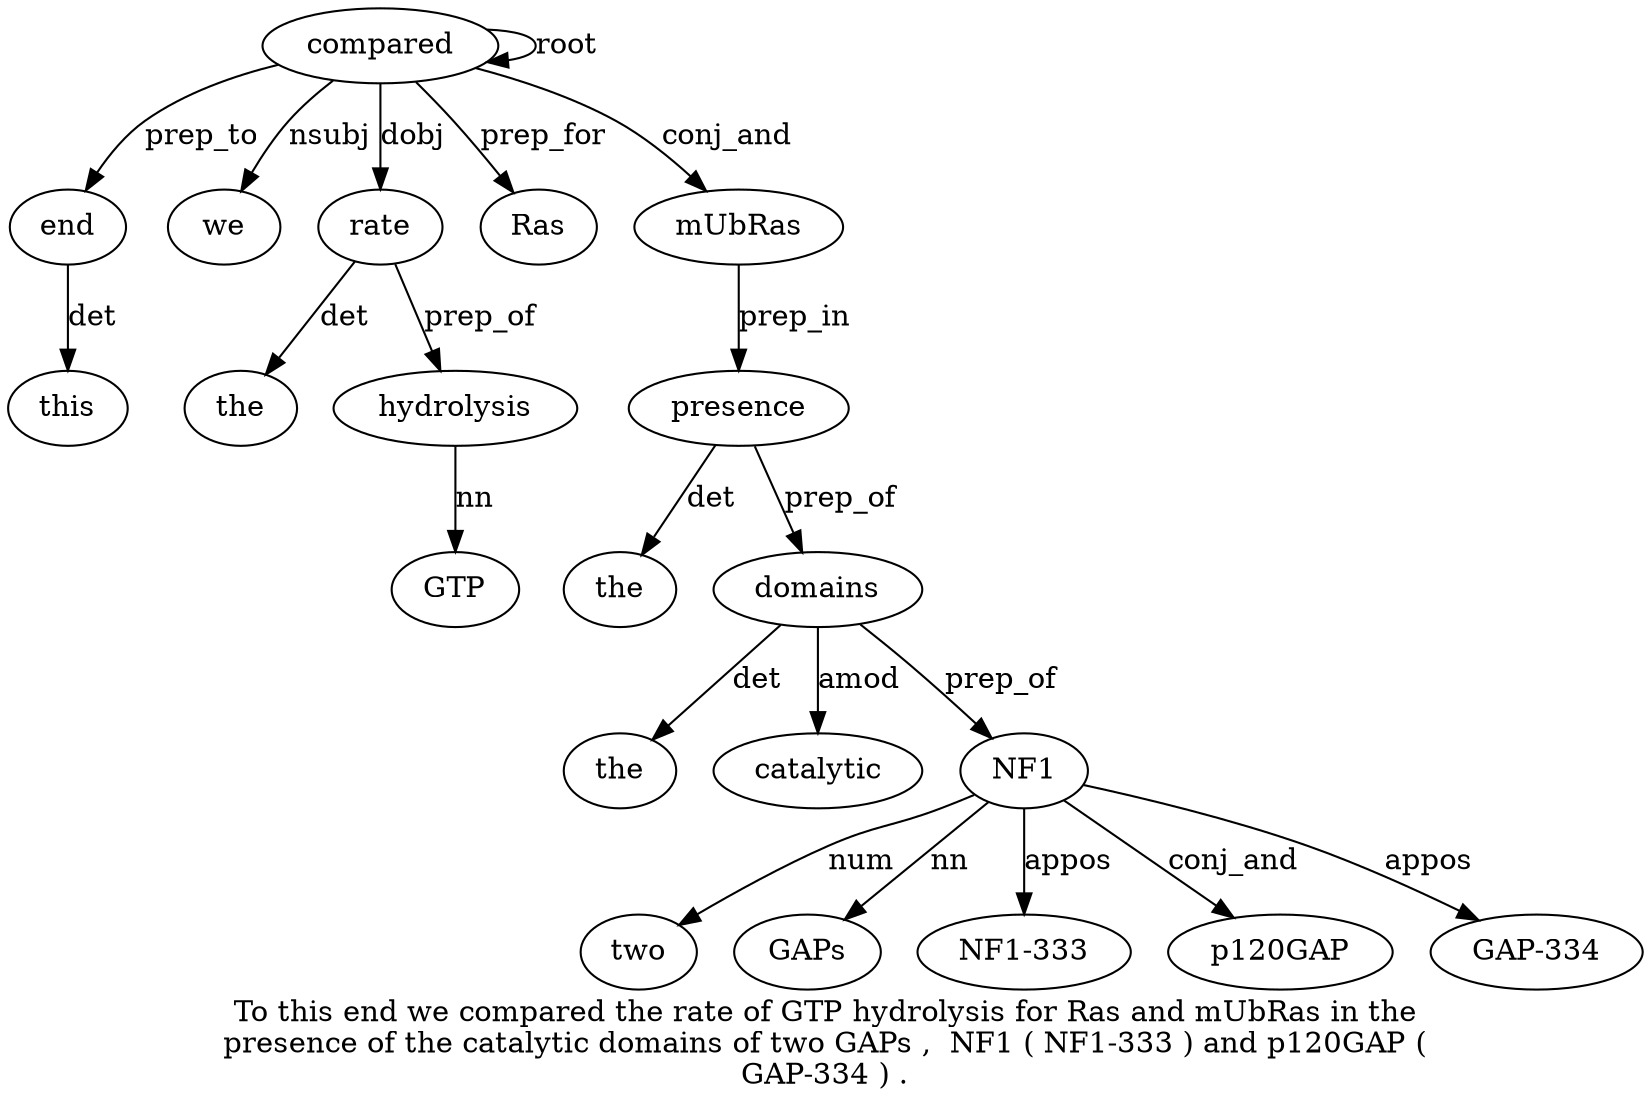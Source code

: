 digraph "To this end we compared the rate of GTP hydrolysis for Ras and mUbRas in the presence of the catalytic domains of two GAPs ,  NF1 ( NF1-333 ) and p120GAP ( GAP-334 ) ." {
label="To this end we compared the rate of GTP hydrolysis for Ras and mUbRas in the
presence of the catalytic domains of two GAPs ,  NF1 ( NF1-333 ) and p120GAP (
GAP-334 ) .";
end3 [style=filled, fillcolor=white, label=end];
this2 [style=filled, fillcolor=white, label=this];
end3 -> this2  [label=det];
compared5 [style=filled, fillcolor=white, label=compared];
compared5 -> end3  [label=prep_to];
we4 [style=filled, fillcolor=white, label=we];
compared5 -> we4  [label=nsubj];
compared5 -> compared5  [label=root];
rate7 [style=filled, fillcolor=white, label=rate];
the6 [style=filled, fillcolor=white, label=the];
rate7 -> the6  [label=det];
compared5 -> rate7  [label=dobj];
hydrolysis10 [style=filled, fillcolor=white, label=hydrolysis];
GTP9 [style=filled, fillcolor=white, label=GTP];
hydrolysis10 -> GTP9  [label=nn];
rate7 -> hydrolysis10  [label=prep_of];
Ras12 [style=filled, fillcolor=white, label=Ras];
compared5 -> Ras12  [label=prep_for];
mUbRas14 [style=filled, fillcolor=white, label=mUbRas];
compared5 -> mUbRas14  [label=conj_and];
presence17 [style=filled, fillcolor=white, label=presence];
the16 [style=filled, fillcolor=white, label=the];
presence17 -> the16  [label=det];
mUbRas14 -> presence17  [label=prep_in];
domains21 [style=filled, fillcolor=white, label=domains];
the19 [style=filled, fillcolor=white, label=the];
domains21 -> the19  [label=det];
catalytic20 [style=filled, fillcolor=white, label=catalytic];
domains21 -> catalytic20  [label=amod];
presence17 -> domains21  [label=prep_of];
NF126 [style=filled, fillcolor=white, label=NF1];
two23 [style=filled, fillcolor=white, label=two];
NF126 -> two23  [label=num];
GAPs24 [style=filled, fillcolor=white, label=GAPs];
NF126 -> GAPs24  [label=nn];
domains21 -> NF126  [label=prep_of];
"NF1-33328" [style=filled, fillcolor=white, label="NF1-333"];
NF126 -> "NF1-33328"  [label=appos];
p120GAP3 [style=filled, fillcolor=white, label=p120GAP];
NF126 -> p120GAP3  [label=conj_and];
"GAP-334" [style=filled, fillcolor=white, label="GAP-334"];
NF126 -> "GAP-334"  [label=appos];
}
